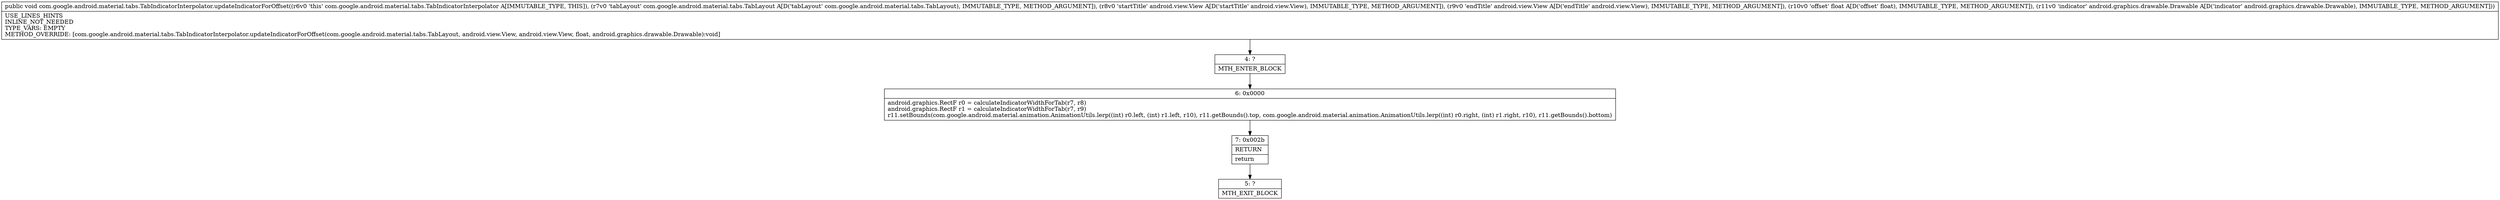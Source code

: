 digraph "CFG forcom.google.android.material.tabs.TabIndicatorInterpolator.updateIndicatorForOffset(Lcom\/google\/android\/material\/tabs\/TabLayout;Landroid\/view\/View;Landroid\/view\/View;FLandroid\/graphics\/drawable\/Drawable;)V" {
Node_4 [shape=record,label="{4\:\ ?|MTH_ENTER_BLOCK\l}"];
Node_6 [shape=record,label="{6\:\ 0x0000|android.graphics.RectF r0 = calculateIndicatorWidthForTab(r7, r8)\landroid.graphics.RectF r1 = calculateIndicatorWidthForTab(r7, r9)\lr11.setBounds(com.google.android.material.animation.AnimationUtils.lerp((int) r0.left, (int) r1.left, r10), r11.getBounds().top, com.google.android.material.animation.AnimationUtils.lerp((int) r0.right, (int) r1.right, r10), r11.getBounds().bottom)\l}"];
Node_7 [shape=record,label="{7\:\ 0x002b|RETURN\l|return\l}"];
Node_5 [shape=record,label="{5\:\ ?|MTH_EXIT_BLOCK\l}"];
MethodNode[shape=record,label="{public void com.google.android.material.tabs.TabIndicatorInterpolator.updateIndicatorForOffset((r6v0 'this' com.google.android.material.tabs.TabIndicatorInterpolator A[IMMUTABLE_TYPE, THIS]), (r7v0 'tabLayout' com.google.android.material.tabs.TabLayout A[D('tabLayout' com.google.android.material.tabs.TabLayout), IMMUTABLE_TYPE, METHOD_ARGUMENT]), (r8v0 'startTitle' android.view.View A[D('startTitle' android.view.View), IMMUTABLE_TYPE, METHOD_ARGUMENT]), (r9v0 'endTitle' android.view.View A[D('endTitle' android.view.View), IMMUTABLE_TYPE, METHOD_ARGUMENT]), (r10v0 'offset' float A[D('offset' float), IMMUTABLE_TYPE, METHOD_ARGUMENT]), (r11v0 'indicator' android.graphics.drawable.Drawable A[D('indicator' android.graphics.drawable.Drawable), IMMUTABLE_TYPE, METHOD_ARGUMENT]))  | USE_LINES_HINTS\lINLINE_NOT_NEEDED\lTYPE_VARS: EMPTY\lMETHOD_OVERRIDE: [com.google.android.material.tabs.TabIndicatorInterpolator.updateIndicatorForOffset(com.google.android.material.tabs.TabLayout, android.view.View, android.view.View, float, android.graphics.drawable.Drawable):void]\l}"];
MethodNode -> Node_4;Node_4 -> Node_6;
Node_6 -> Node_7;
Node_7 -> Node_5;
}

